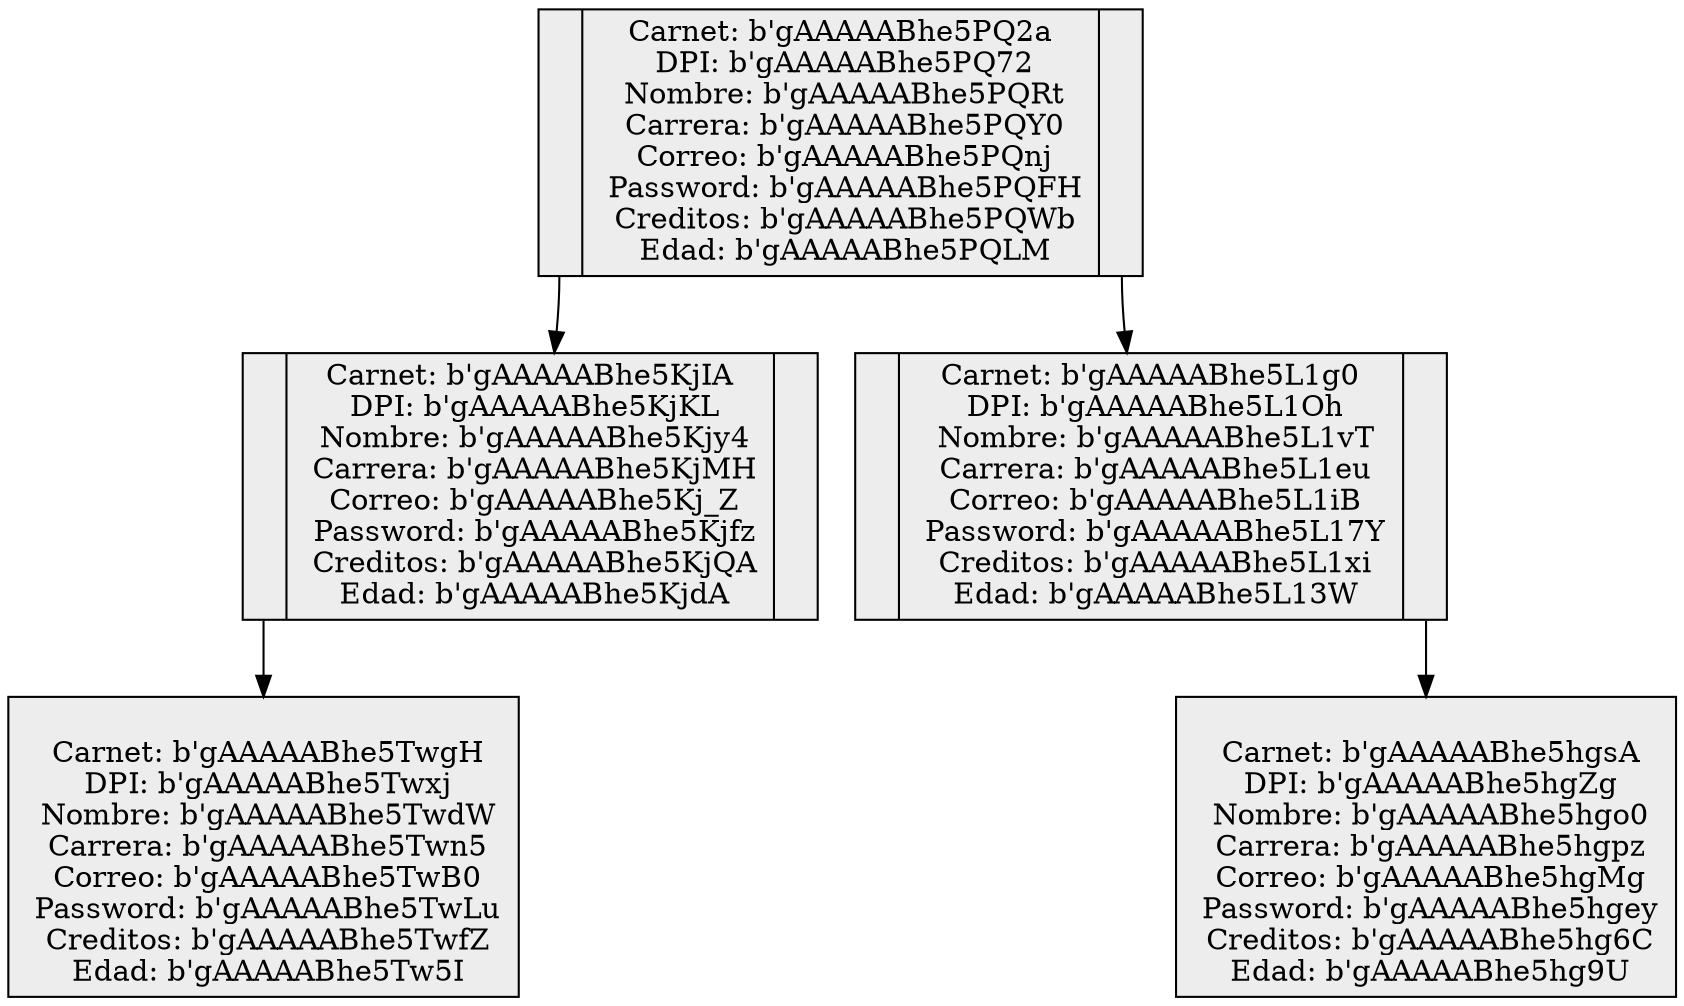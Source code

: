 digraph G { 
rankdir=TB; 
node [shape = record, color=black , style=filled, fillcolor=gray93];
nodo201801603 [ label ="<C0>| Carnet: b'gAAAAABhe5PQ2a\n DPI: b'gAAAAABhe5PQ72\n Nombre: b'gAAAAABhe5PQRt\n Carrera: b'gAAAAABhe5PQY0\n Correo: b'gAAAAABhe5PQnj\n Password: b'gAAAAABhe5PQFH\n Creditos: b'gAAAAABhe5PQWb\n Edad: b'gAAAAABhe5PQLM|<C1>"];
nodo201801369 [ label ="<C0>| Carnet: b'gAAAAABhe5KjIA\n DPI: b'gAAAAABhe5KjKL\n Nombre: b'gAAAAABhe5Kjy4\n Carrera: b'gAAAAABhe5KjMH\n Correo: b'gAAAAABhe5Kj_Z\n Password: b'gAAAAABhe5Kjfz\n Creditos: b'gAAAAABhe5KjQA\n Edad: b'gAAAAABhe5KjdA|<C1>"];
nodo201801146[ label="\n Carnet: b'gAAAAABhe5TwgH\n DPI: b'gAAAAABhe5Twxj\n Nombre: b'gAAAAABhe5TwdW\n Carrera: b'gAAAAABhe5Twn5\n Correo: b'gAAAAABhe5TwB0\n Password: b'gAAAAABhe5TwLu\n Creditos: b'gAAAAABhe5TwfZ\n Edad: b'gAAAAABhe5Tw5I"]; 
nodo201801369:C0->nodo201801146
nodo201801603:C0->nodo201801369
nodo201801627 [ label ="<C0>| Carnet: b'gAAAAABhe5L1g0\n DPI: b'gAAAAABhe5L1Oh\n Nombre: b'gAAAAABhe5L1vT\n Carrera: b'gAAAAABhe5L1eu\n Correo: b'gAAAAABhe5L1iB\n Password: b'gAAAAABhe5L17Y\n Creditos: b'gAAAAABhe5L1xi\n Edad: b'gAAAAABhe5L13W|<C1>"];
nodo20180596[ label="\n Carnet: b'gAAAAABhe5hgsA\n DPI: b'gAAAAABhe5hgZg\n Nombre: b'gAAAAABhe5hgo0\n Carrera: b'gAAAAABhe5hgpz\n Correo: b'gAAAAABhe5hgMg\n Password: b'gAAAAABhe5hgey\n Creditos: b'gAAAAABhe5hg6C\n Edad: b'gAAAAABhe5hg9U"]; 
nodo201801627:C1->nodo20180596
nodo201801603:C1->nodo201801627
} 
